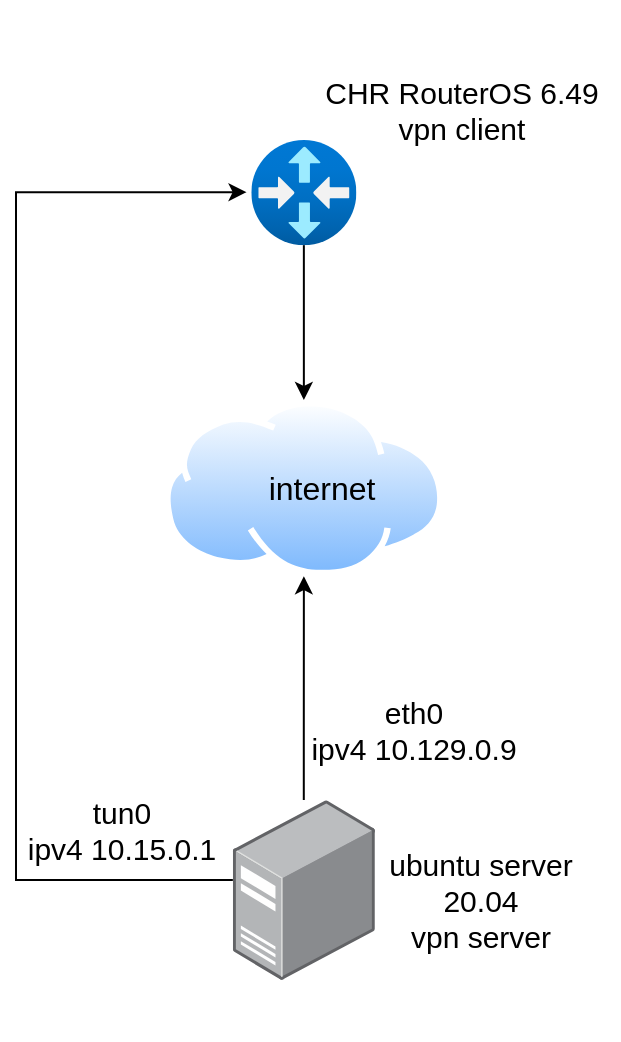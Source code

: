 <mxfile version="22.0.4" type="github">
  <diagram name="Страница — 1" id="88BCgNNSw5J-z50wASQ8">
    <mxGraphModel dx="715" dy="662" grid="1" gridSize="10" guides="1" tooltips="1" connect="1" arrows="1" fold="1" page="1" pageScale="1" pageWidth="827" pageHeight="1169" math="0" shadow="0">
      <root>
        <mxCell id="0" />
        <mxCell id="1" parent="0" />
        <mxCell id="1Zc8xtplg68NhCLmzazq-38" style="edgeStyle=orthogonalEdgeStyle;rounded=0;orthogonalLoop=1;jettySize=auto;html=1;entryX=0.5;entryY=0;entryDx=0;entryDy=0;" edge="1" parent="1" source="1Zc8xtplg68NhCLmzazq-1" target="1Zc8xtplg68NhCLmzazq-4">
          <mxGeometry relative="1" as="geometry" />
        </mxCell>
        <mxCell id="1Zc8xtplg68NhCLmzazq-1" value="" style="image;aspect=fixed;html=1;points=[];align=center;fontSize=12;image=img/lib/azure2/networking/Virtual_Router.svg;" vertex="1" parent="1">
          <mxGeometry x="317.64" y="100" width="52.57" height="52.57" as="geometry" />
        </mxCell>
        <mxCell id="1Zc8xtplg68NhCLmzazq-25" style="edgeStyle=orthogonalEdgeStyle;rounded=0;orthogonalLoop=1;jettySize=auto;html=1;entryX=-0.045;entryY=0.496;entryDx=0;entryDy=0;entryPerimeter=0;" edge="1" parent="1" source="1Zc8xtplg68NhCLmzazq-2" target="1Zc8xtplg68NhCLmzazq-1">
          <mxGeometry relative="1" as="geometry">
            <mxPoint x="140" y="110" as="targetPoint" />
            <Array as="points">
              <mxPoint x="200" y="470" />
              <mxPoint x="200" y="126" />
            </Array>
          </mxGeometry>
        </mxCell>
        <mxCell id="1Zc8xtplg68NhCLmzazq-36" value="" style="edgeStyle=orthogonalEdgeStyle;rounded=0;orthogonalLoop=1;jettySize=auto;html=1;" edge="1" parent="1" source="1Zc8xtplg68NhCLmzazq-2" target="1Zc8xtplg68NhCLmzazq-4">
          <mxGeometry relative="1" as="geometry">
            <Array as="points">
              <mxPoint x="344" y="400" />
              <mxPoint x="344" y="400" />
            </Array>
          </mxGeometry>
        </mxCell>
        <mxCell id="1Zc8xtplg68NhCLmzazq-2" value="" style="image;points=[];aspect=fixed;html=1;align=center;shadow=0;dashed=0;image=img/lib/allied_telesis/computer_and_terminals/Server_Desktop.svg;" vertex="1" parent="1">
          <mxGeometry x="308.43" y="430" width="71" height="90" as="geometry" />
        </mxCell>
        <mxCell id="1Zc8xtplg68NhCLmzazq-4" value="" style="image;aspect=fixed;perimeter=ellipsePerimeter;html=1;align=center;shadow=0;dashed=0;spacingTop=3;image=img/lib/active_directory/internet_cloud.svg;" vertex="1" parent="1">
          <mxGeometry x="274" y="230" width="139.86" height="88.11" as="geometry" />
        </mxCell>
        <mxCell id="1Zc8xtplg68NhCLmzazq-17" value="&lt;font style=&quot;font-size: 16px;&quot;&gt;internet&lt;/font&gt;" style="text;html=1;strokeColor=none;fillColor=none;align=center;verticalAlign=middle;whiteSpace=wrap;rounded=0;" vertex="1" parent="1">
          <mxGeometry x="303.15" y="249.05" width="100" height="50" as="geometry" />
        </mxCell>
        <mxCell id="1Zc8xtplg68NhCLmzazq-18" value="&lt;font style=&quot;font-size: 15px;&quot;&gt;ubuntu server 20.04&lt;br&gt;vpn server&lt;br&gt;&lt;/font&gt;" style="text;html=1;strokeColor=none;fillColor=none;align=center;verticalAlign=middle;whiteSpace=wrap;rounded=0;rotation=0;" vertex="1" parent="1">
          <mxGeometry x="370.21" y="410" width="125" height="140" as="geometry" />
        </mxCell>
        <mxCell id="1Zc8xtplg68NhCLmzazq-19" value="&lt;font style=&quot;font-size: 15px;&quot;&gt;CHR RouterOS 6.49&lt;br&gt;vpn client&lt;br&gt;&lt;/font&gt;" style="text;html=1;strokeColor=none;fillColor=none;align=center;verticalAlign=middle;whiteSpace=wrap;rounded=0;" vertex="1" parent="1">
          <mxGeometry x="343.75" y="30" width="157.5" height="110" as="geometry" />
        </mxCell>
        <mxCell id="1Zc8xtplg68NhCLmzazq-40" value="&lt;font style=&quot;font-size: 15px;&quot;&gt;eth0&lt;br&gt;ipv4 10.129.0.9&lt;br&gt;&lt;/font&gt;" style="text;html=1;strokeColor=none;fillColor=none;align=center;verticalAlign=middle;whiteSpace=wrap;rounded=0;rotation=0;" vertex="1" parent="1">
          <mxGeometry x="343.75" y="360" width="110" height="70" as="geometry" />
        </mxCell>
        <mxCell id="1Zc8xtplg68NhCLmzazq-41" value="&lt;font style=&quot;font-size: 15px;&quot;&gt;tun0&lt;br&gt;ipv4 10.15.0.1&lt;br&gt;&lt;/font&gt;" style="text;html=1;strokeColor=none;fillColor=none;align=center;verticalAlign=middle;whiteSpace=wrap;rounded=0;rotation=0;" vertex="1" parent="1">
          <mxGeometry x="198.43" y="410" width="110" height="70" as="geometry" />
        </mxCell>
      </root>
    </mxGraphModel>
  </diagram>
</mxfile>
